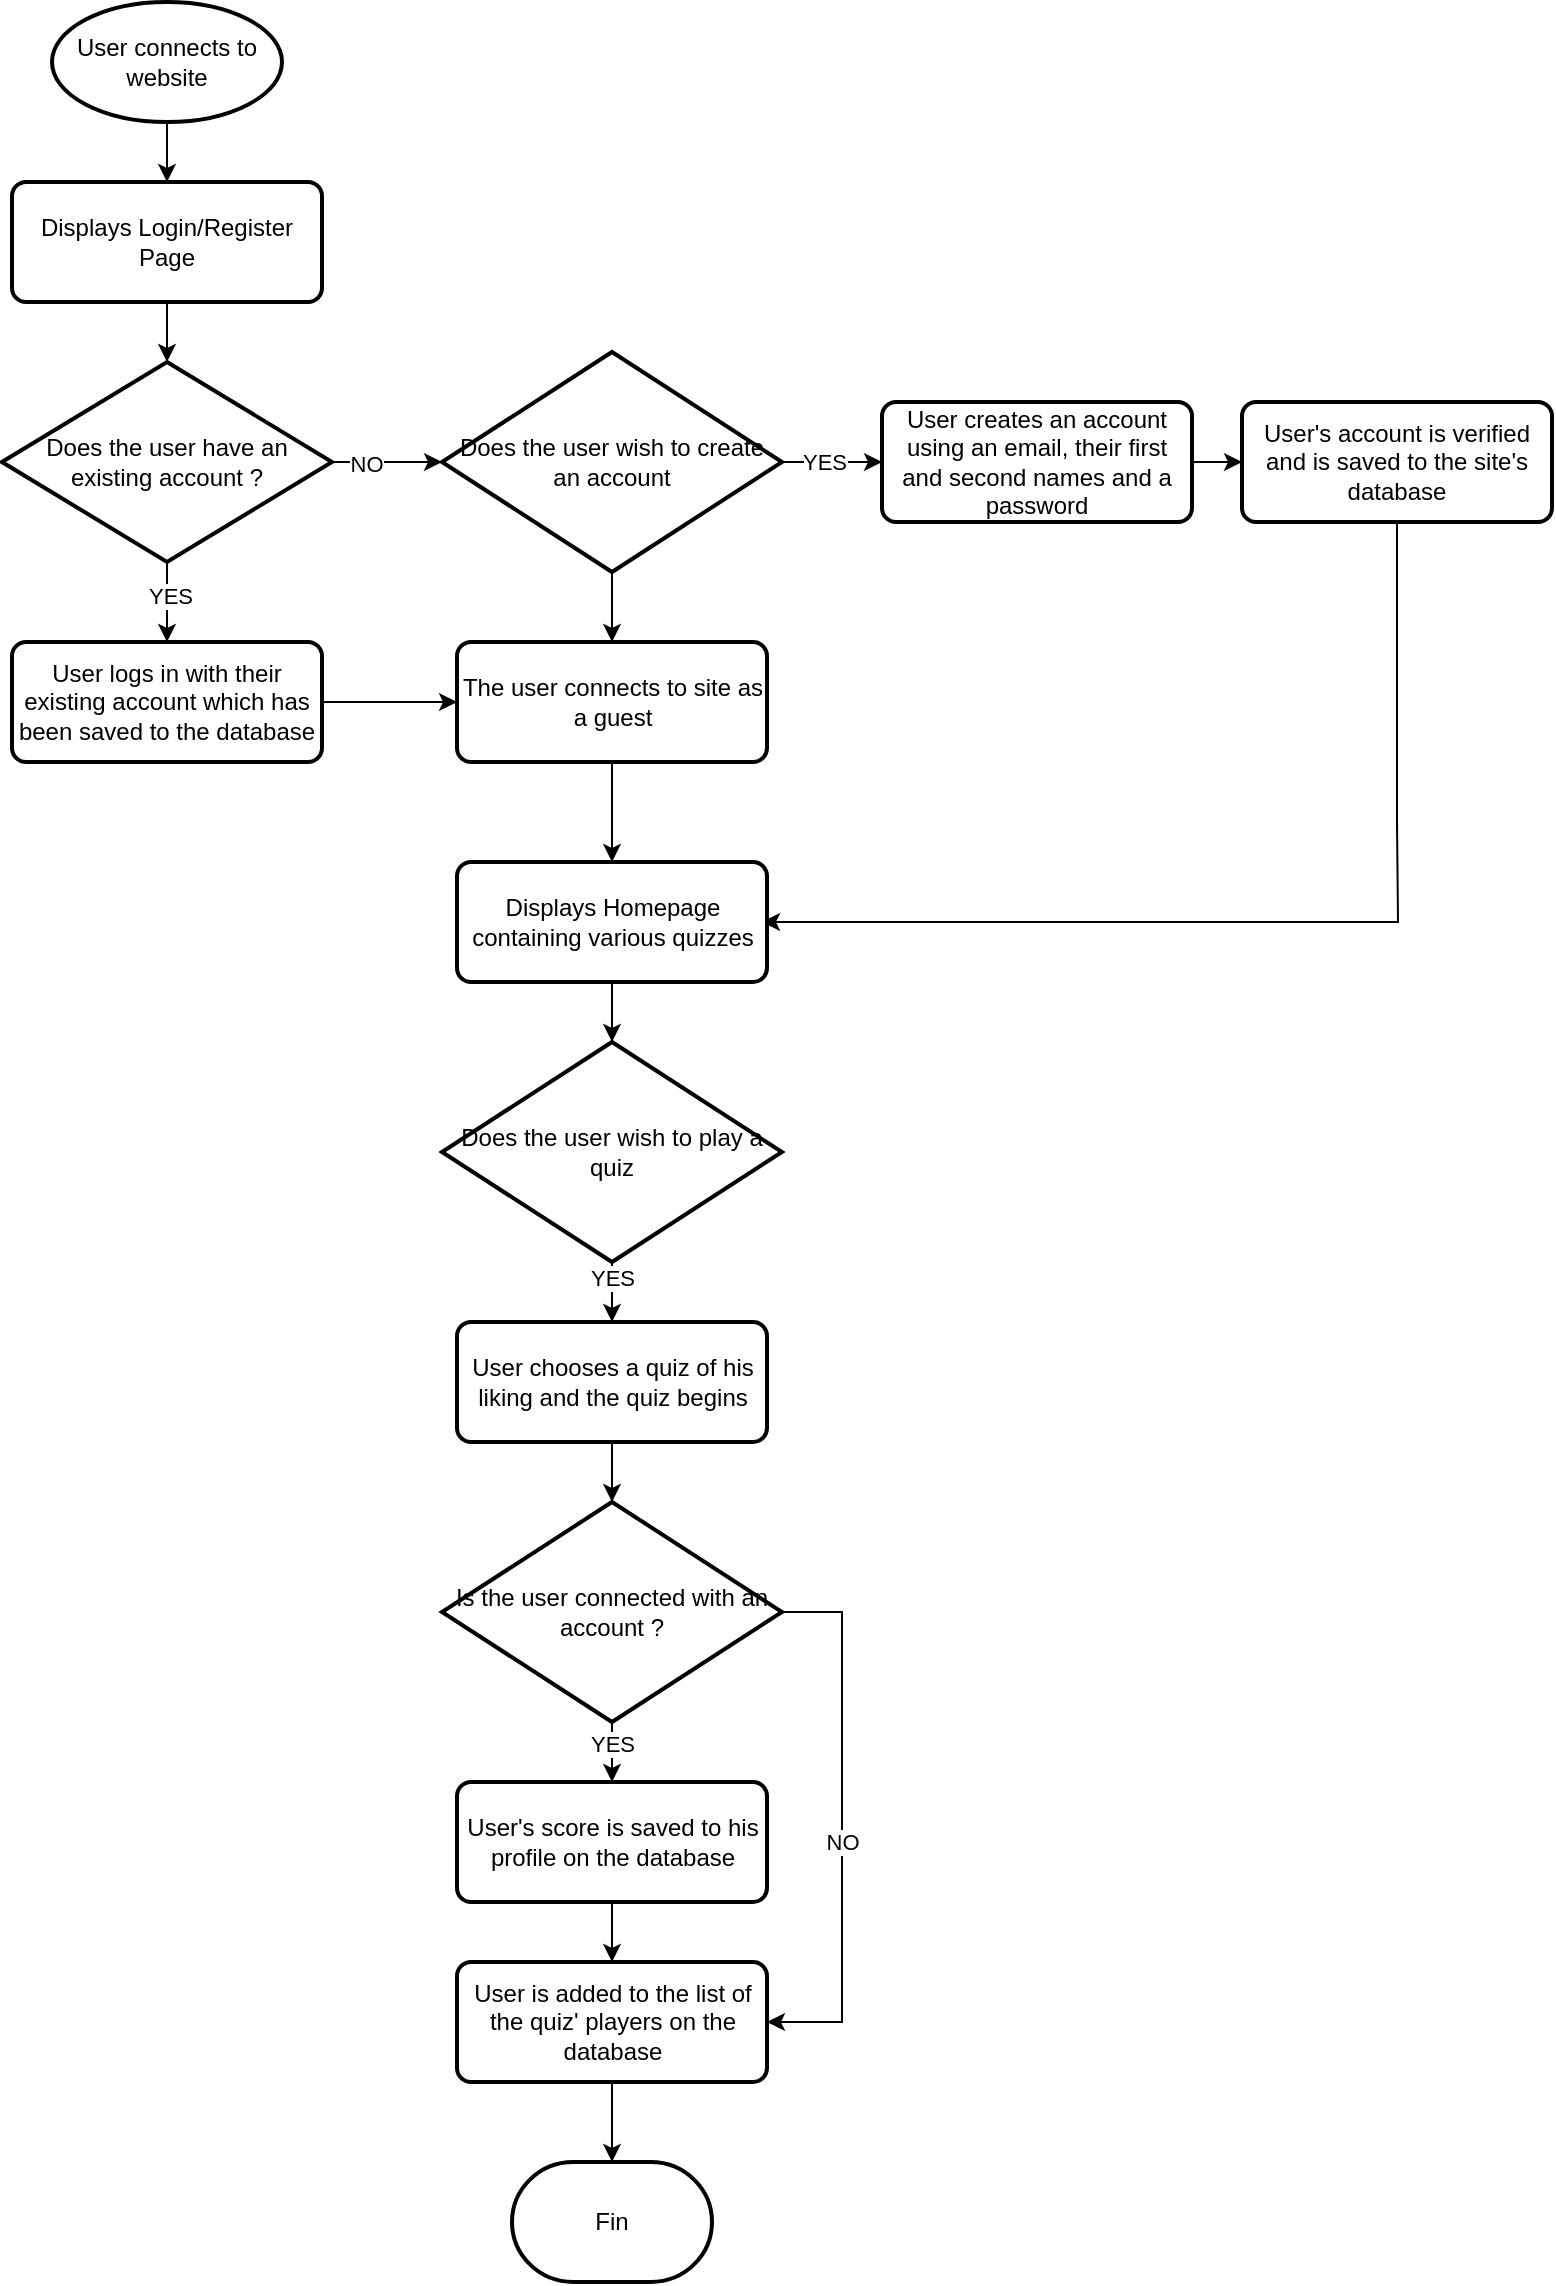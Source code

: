 <mxfile version="23.1.8" type="device">
  <diagram name="Page-1" id="HQd-de8oFNgjCHat88Rk">
    <mxGraphModel dx="2353" dy="1211" grid="1" gridSize="10" guides="1" tooltips="1" connect="1" arrows="1" fold="1" page="1" pageScale="1" pageWidth="850" pageHeight="1100" math="0" shadow="0">
      <root>
        <mxCell id="0" />
        <mxCell id="1" parent="0" />
        <mxCell id="zXZC7gDi-qFupmcMp6eT-4" style="edgeStyle=orthogonalEdgeStyle;rounded=0;orthogonalLoop=1;jettySize=auto;html=1;entryX=0.5;entryY=0;entryDx=0;entryDy=0;" edge="1" parent="1" source="zXZC7gDi-qFupmcMp6eT-1" target="zXZC7gDi-qFupmcMp6eT-3">
          <mxGeometry relative="1" as="geometry" />
        </mxCell>
        <mxCell id="zXZC7gDi-qFupmcMp6eT-1" value="User connects to website" style="strokeWidth=2;html=1;shape=mxgraph.flowchart.start_1;whiteSpace=wrap;" vertex="1" parent="1">
          <mxGeometry x="85" y="20" width="115" height="60" as="geometry" />
        </mxCell>
        <mxCell id="zXZC7gDi-qFupmcMp6eT-3" value="Displays Login/Register Page" style="rounded=1;whiteSpace=wrap;html=1;absoluteArcSize=1;arcSize=14;strokeWidth=2;" vertex="1" parent="1">
          <mxGeometry x="65" y="110" width="155" height="60" as="geometry" />
        </mxCell>
        <mxCell id="zXZC7gDi-qFupmcMp6eT-9" style="edgeStyle=orthogonalEdgeStyle;rounded=0;orthogonalLoop=1;jettySize=auto;html=1;entryX=0;entryY=0.5;entryDx=0;entryDy=0;entryPerimeter=0;" edge="1" parent="1" source="zXZC7gDi-qFupmcMp6eT-5" target="zXZC7gDi-qFupmcMp6eT-17">
          <mxGeometry relative="1" as="geometry">
            <mxPoint x="260" y="250" as="targetPoint" />
            <Array as="points" />
          </mxGeometry>
        </mxCell>
        <mxCell id="zXZC7gDi-qFupmcMp6eT-15" value="NO" style="edgeLabel;html=1;align=center;verticalAlign=middle;resizable=0;points=[];" vertex="1" connectable="0" parent="zXZC7gDi-qFupmcMp6eT-9">
          <mxGeometry x="-0.386" y="-1" relative="1" as="geometry">
            <mxPoint as="offset" />
          </mxGeometry>
        </mxCell>
        <mxCell id="zXZC7gDi-qFupmcMp6eT-13" style="edgeStyle=orthogonalEdgeStyle;rounded=0;orthogonalLoop=1;jettySize=auto;html=1;entryX=0.5;entryY=0;entryDx=0;entryDy=0;" edge="1" parent="1" source="zXZC7gDi-qFupmcMp6eT-5" target="zXZC7gDi-qFupmcMp6eT-12">
          <mxGeometry relative="1" as="geometry" />
        </mxCell>
        <mxCell id="zXZC7gDi-qFupmcMp6eT-14" value="YES" style="edgeLabel;html=1;align=center;verticalAlign=middle;resizable=0;points=[];" vertex="1" connectable="0" parent="zXZC7gDi-qFupmcMp6eT-13">
          <mxGeometry x="-0.169" y="1" relative="1" as="geometry">
            <mxPoint as="offset" />
          </mxGeometry>
        </mxCell>
        <mxCell id="zXZC7gDi-qFupmcMp6eT-5" value="Does the user have an existing account ?" style="strokeWidth=2;html=1;shape=mxgraph.flowchart.decision;whiteSpace=wrap;" vertex="1" parent="1">
          <mxGeometry x="60" y="200" width="165" height="100" as="geometry" />
        </mxCell>
        <mxCell id="zXZC7gDi-qFupmcMp6eT-6" style="edgeStyle=orthogonalEdgeStyle;rounded=0;orthogonalLoop=1;jettySize=auto;html=1;entryX=0.5;entryY=0;entryDx=0;entryDy=0;entryPerimeter=0;" edge="1" parent="1" source="zXZC7gDi-qFupmcMp6eT-3" target="zXZC7gDi-qFupmcMp6eT-5">
          <mxGeometry relative="1" as="geometry" />
        </mxCell>
        <mxCell id="zXZC7gDi-qFupmcMp6eT-11" style="edgeStyle=orthogonalEdgeStyle;rounded=0;orthogonalLoop=1;jettySize=auto;html=1;" edge="1" parent="1" source="zXZC7gDi-qFupmcMp6eT-8" target="zXZC7gDi-qFupmcMp6eT-10">
          <mxGeometry relative="1" as="geometry" />
        </mxCell>
        <mxCell id="zXZC7gDi-qFupmcMp6eT-8" value="User creates an account using an email, their first and second names and a password" style="rounded=1;whiteSpace=wrap;html=1;absoluteArcSize=1;arcSize=14;strokeWidth=2;" vertex="1" parent="1">
          <mxGeometry x="500" y="220" width="155" height="60" as="geometry" />
        </mxCell>
        <mxCell id="zXZC7gDi-qFupmcMp6eT-32" style="edgeStyle=orthogonalEdgeStyle;rounded=0;orthogonalLoop=1;jettySize=auto;html=1;entryX=0.984;entryY=0.5;entryDx=0;entryDy=0;entryPerimeter=0;" edge="1" parent="1" source="zXZC7gDi-qFupmcMp6eT-10" target="zXZC7gDi-qFupmcMp6eT-16">
          <mxGeometry relative="1" as="geometry">
            <mxPoint x="757.5" y="470" as="targetPoint" />
            <Array as="points">
              <mxPoint x="758" y="430" />
              <mxPoint x="758" y="430" />
              <mxPoint x="758" y="480" />
            </Array>
          </mxGeometry>
        </mxCell>
        <mxCell id="zXZC7gDi-qFupmcMp6eT-10" value="User&#39;s account is verified and is saved to the site&#39;s database" style="rounded=1;whiteSpace=wrap;html=1;absoluteArcSize=1;arcSize=14;strokeWidth=2;" vertex="1" parent="1">
          <mxGeometry x="680" y="220" width="155" height="60" as="geometry" />
        </mxCell>
        <mxCell id="zXZC7gDi-qFupmcMp6eT-29" value="" style="edgeStyle=orthogonalEdgeStyle;rounded=0;orthogonalLoop=1;jettySize=auto;html=1;" edge="1" parent="1" source="zXZC7gDi-qFupmcMp6eT-12" target="zXZC7gDi-qFupmcMp6eT-27">
          <mxGeometry relative="1" as="geometry" />
        </mxCell>
        <mxCell id="zXZC7gDi-qFupmcMp6eT-12" value="User logs in with their existing account which has been saved to the database" style="rounded=1;whiteSpace=wrap;html=1;absoluteArcSize=1;arcSize=14;strokeWidth=2;" vertex="1" parent="1">
          <mxGeometry x="65" y="340" width="155" height="60" as="geometry" />
        </mxCell>
        <mxCell id="zXZC7gDi-qFupmcMp6eT-26" value="" style="edgeStyle=orthogonalEdgeStyle;rounded=0;orthogonalLoop=1;jettySize=auto;html=1;" edge="1" parent="1" source="zXZC7gDi-qFupmcMp6eT-16" target="zXZC7gDi-qFupmcMp6eT-25">
          <mxGeometry relative="1" as="geometry" />
        </mxCell>
        <mxCell id="zXZC7gDi-qFupmcMp6eT-16" value="Displays Homepage containing various quizzes" style="rounded=1;whiteSpace=wrap;html=1;absoluteArcSize=1;arcSize=14;strokeWidth=2;" vertex="1" parent="1">
          <mxGeometry x="287.5" y="450" width="155" height="60" as="geometry" />
        </mxCell>
        <mxCell id="zXZC7gDi-qFupmcMp6eT-19" style="edgeStyle=orthogonalEdgeStyle;rounded=0;orthogonalLoop=1;jettySize=auto;html=1;entryX=0;entryY=0.5;entryDx=0;entryDy=0;" edge="1" parent="1" source="zXZC7gDi-qFupmcMp6eT-17" target="zXZC7gDi-qFupmcMp6eT-8">
          <mxGeometry relative="1" as="geometry" />
        </mxCell>
        <mxCell id="zXZC7gDi-qFupmcMp6eT-21" value="YES" style="edgeLabel;html=1;align=center;verticalAlign=middle;resizable=0;points=[];" vertex="1" connectable="0" parent="zXZC7gDi-qFupmcMp6eT-19">
          <mxGeometry x="0.412" y="-2" relative="1" as="geometry">
            <mxPoint x="-15" y="-2" as="offset" />
          </mxGeometry>
        </mxCell>
        <mxCell id="zXZC7gDi-qFupmcMp6eT-28" value="" style="edgeStyle=orthogonalEdgeStyle;rounded=0;orthogonalLoop=1;jettySize=auto;html=1;" edge="1" parent="1" source="zXZC7gDi-qFupmcMp6eT-17" target="zXZC7gDi-qFupmcMp6eT-27">
          <mxGeometry relative="1" as="geometry" />
        </mxCell>
        <mxCell id="zXZC7gDi-qFupmcMp6eT-17" value="Does the user wish to create an account" style="strokeWidth=2;html=1;shape=mxgraph.flowchart.decision;whiteSpace=wrap;" vertex="1" parent="1">
          <mxGeometry x="280" y="195" width="170" height="110" as="geometry" />
        </mxCell>
        <mxCell id="zXZC7gDi-qFupmcMp6eT-34" value="" style="edgeStyle=orthogonalEdgeStyle;rounded=0;orthogonalLoop=1;jettySize=auto;html=1;" edge="1" parent="1" source="zXZC7gDi-qFupmcMp6eT-25" target="zXZC7gDi-qFupmcMp6eT-33">
          <mxGeometry relative="1" as="geometry" />
        </mxCell>
        <mxCell id="zXZC7gDi-qFupmcMp6eT-48" value="YES" style="edgeLabel;html=1;align=center;verticalAlign=middle;resizable=0;points=[];" vertex="1" connectable="0" parent="zXZC7gDi-qFupmcMp6eT-34">
          <mxGeometry x="-0.693" relative="1" as="geometry">
            <mxPoint as="offset" />
          </mxGeometry>
        </mxCell>
        <mxCell id="zXZC7gDi-qFupmcMp6eT-25" value="Does the user wish to play a quiz" style="strokeWidth=2;html=1;shape=mxgraph.flowchart.decision;whiteSpace=wrap;" vertex="1" parent="1">
          <mxGeometry x="280" y="540" width="170" height="110" as="geometry" />
        </mxCell>
        <mxCell id="zXZC7gDi-qFupmcMp6eT-30" value="" style="edgeStyle=orthogonalEdgeStyle;rounded=0;orthogonalLoop=1;jettySize=auto;html=1;" edge="1" parent="1" source="zXZC7gDi-qFupmcMp6eT-27" target="zXZC7gDi-qFupmcMp6eT-16">
          <mxGeometry relative="1" as="geometry" />
        </mxCell>
        <mxCell id="zXZC7gDi-qFupmcMp6eT-27" value="The user connects to site as a guest" style="rounded=1;whiteSpace=wrap;html=1;absoluteArcSize=1;arcSize=14;strokeWidth=2;" vertex="1" parent="1">
          <mxGeometry x="287.5" y="340" width="155" height="60" as="geometry" />
        </mxCell>
        <mxCell id="zXZC7gDi-qFupmcMp6eT-36" value="" style="edgeStyle=orthogonalEdgeStyle;rounded=0;orthogonalLoop=1;jettySize=auto;html=1;" edge="1" parent="1" source="zXZC7gDi-qFupmcMp6eT-33" target="zXZC7gDi-qFupmcMp6eT-35">
          <mxGeometry relative="1" as="geometry" />
        </mxCell>
        <mxCell id="zXZC7gDi-qFupmcMp6eT-45" style="edgeStyle=orthogonalEdgeStyle;rounded=0;orthogonalLoop=1;jettySize=auto;html=1;entryX=1;entryY=0.5;entryDx=0;entryDy=0;exitX=1;exitY=0.5;exitDx=0;exitDy=0;exitPerimeter=0;" edge="1" parent="1" source="zXZC7gDi-qFupmcMp6eT-35" target="zXZC7gDi-qFupmcMp6eT-38">
          <mxGeometry relative="1" as="geometry">
            <mxPoint x="530" y="1040" as="targetPoint" />
            <Array as="points">
              <mxPoint x="480" y="825" />
              <mxPoint x="480" y="1030" />
            </Array>
          </mxGeometry>
        </mxCell>
        <mxCell id="zXZC7gDi-qFupmcMp6eT-46" value="NO" style="edgeLabel;html=1;align=center;verticalAlign=middle;resizable=0;points=[];" vertex="1" connectable="0" parent="zXZC7gDi-qFupmcMp6eT-45">
          <mxGeometry x="-0.157" relative="1" as="geometry">
            <mxPoint y="30" as="offset" />
          </mxGeometry>
        </mxCell>
        <mxCell id="zXZC7gDi-qFupmcMp6eT-33" value="User chooses a quiz of his liking and the quiz begins" style="rounded=1;whiteSpace=wrap;html=1;absoluteArcSize=1;arcSize=14;strokeWidth=2;" vertex="1" parent="1">
          <mxGeometry x="287.5" y="680" width="155" height="60" as="geometry" />
        </mxCell>
        <mxCell id="zXZC7gDi-qFupmcMp6eT-42" style="edgeStyle=orthogonalEdgeStyle;rounded=0;orthogonalLoop=1;jettySize=auto;html=1;entryX=0.5;entryY=0;entryDx=0;entryDy=0;" edge="1" parent="1" source="zXZC7gDi-qFupmcMp6eT-35" target="zXZC7gDi-qFupmcMp6eT-37">
          <mxGeometry relative="1" as="geometry" />
        </mxCell>
        <mxCell id="zXZC7gDi-qFupmcMp6eT-47" value="YES" style="edgeLabel;html=1;align=center;verticalAlign=middle;resizable=0;points=[];" vertex="1" connectable="0" parent="zXZC7gDi-qFupmcMp6eT-42">
          <mxGeometry x="-0.743" y="-2" relative="1" as="geometry">
            <mxPoint x="2" y="4" as="offset" />
          </mxGeometry>
        </mxCell>
        <mxCell id="zXZC7gDi-qFupmcMp6eT-35" value="Is the user connected with an account ?" style="strokeWidth=2;html=1;shape=mxgraph.flowchart.decision;whiteSpace=wrap;" vertex="1" parent="1">
          <mxGeometry x="280" y="770" width="170" height="110" as="geometry" />
        </mxCell>
        <mxCell id="zXZC7gDi-qFupmcMp6eT-43" value="" style="edgeStyle=orthogonalEdgeStyle;rounded=0;orthogonalLoop=1;jettySize=auto;html=1;" edge="1" parent="1" source="zXZC7gDi-qFupmcMp6eT-37" target="zXZC7gDi-qFupmcMp6eT-38">
          <mxGeometry relative="1" as="geometry" />
        </mxCell>
        <mxCell id="zXZC7gDi-qFupmcMp6eT-37" value="User&#39;s score is saved to his profile on the database" style="rounded=1;whiteSpace=wrap;html=1;absoluteArcSize=1;arcSize=14;strokeWidth=2;" vertex="1" parent="1">
          <mxGeometry x="287.5" y="910" width="155" height="60" as="geometry" />
        </mxCell>
        <mxCell id="zXZC7gDi-qFupmcMp6eT-44" value="" style="edgeStyle=orthogonalEdgeStyle;rounded=0;orthogonalLoop=1;jettySize=auto;html=1;" edge="1" parent="1" source="zXZC7gDi-qFupmcMp6eT-38" target="zXZC7gDi-qFupmcMp6eT-39">
          <mxGeometry relative="1" as="geometry" />
        </mxCell>
        <mxCell id="zXZC7gDi-qFupmcMp6eT-38" value="User is added to the list of the quiz&#39; players on the database" style="rounded=1;whiteSpace=wrap;html=1;absoluteArcSize=1;arcSize=14;strokeWidth=2;" vertex="1" parent="1">
          <mxGeometry x="287.5" y="1000" width="155" height="60" as="geometry" />
        </mxCell>
        <mxCell id="zXZC7gDi-qFupmcMp6eT-39" value="Fin" style="strokeWidth=2;html=1;shape=mxgraph.flowchart.terminator;whiteSpace=wrap;" vertex="1" parent="1">
          <mxGeometry x="315" y="1100" width="100" height="60" as="geometry" />
        </mxCell>
      </root>
    </mxGraphModel>
  </diagram>
</mxfile>
